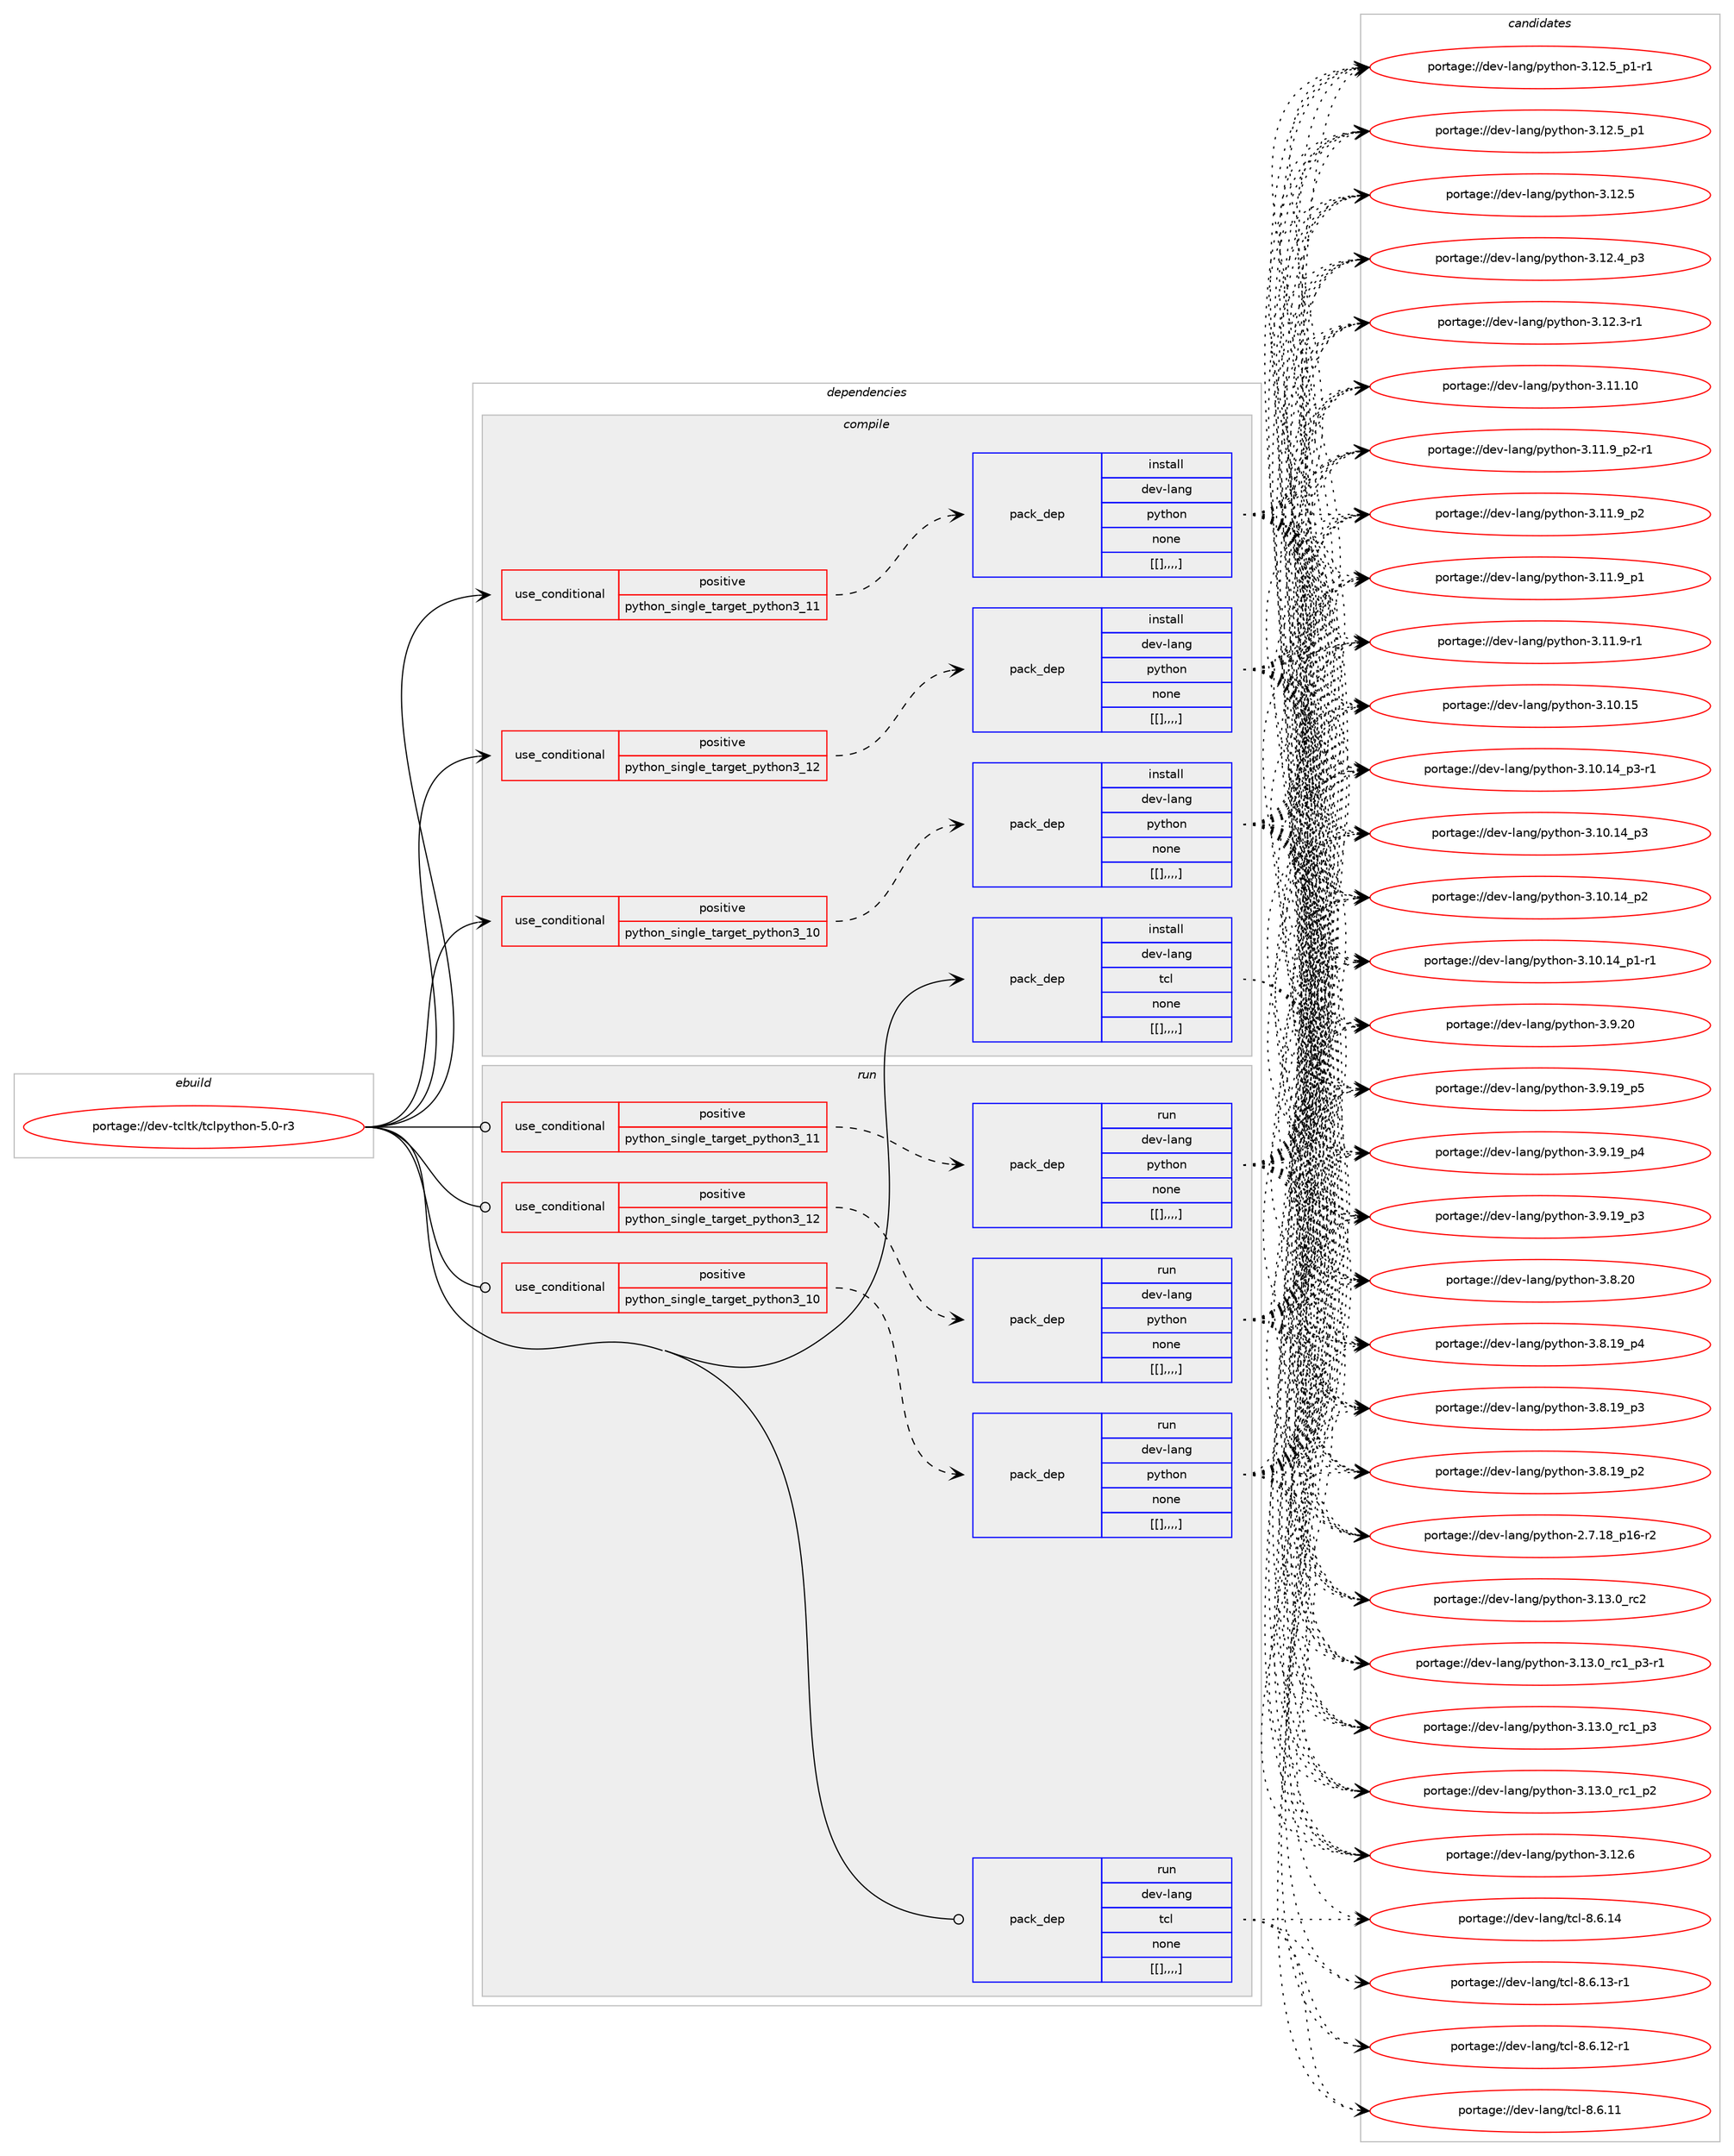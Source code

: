 digraph prolog {

# *************
# Graph options
# *************

newrank=true;
concentrate=true;
compound=true;
graph [rankdir=LR,fontname=Helvetica,fontsize=10,ranksep=1.5];#, ranksep=2.5, nodesep=0.2];
edge  [arrowhead=vee];
node  [fontname=Helvetica,fontsize=10];

# **********
# The ebuild
# **********

subgraph cluster_leftcol {
color=gray;
label=<<i>ebuild</i>>;
id [label="portage://dev-tcltk/tclpython-5.0-r3", color=red, width=4, href="../dev-tcltk/tclpython-5.0-r3.svg"];
}

# ****************
# The dependencies
# ****************

subgraph cluster_midcol {
color=gray;
label=<<i>dependencies</i>>;
subgraph cluster_compile {
fillcolor="#eeeeee";
style=filled;
label=<<i>compile</i>>;
subgraph cond60797 {
dependency212564 [label=<<TABLE BORDER="0" CELLBORDER="1" CELLSPACING="0" CELLPADDING="4"><TR><TD ROWSPAN="3" CELLPADDING="10">use_conditional</TD></TR><TR><TD>positive</TD></TR><TR><TD>python_single_target_python3_10</TD></TR></TABLE>>, shape=none, color=red];
subgraph pack150382 {
dependency212565 [label=<<TABLE BORDER="0" CELLBORDER="1" CELLSPACING="0" CELLPADDING="4" WIDTH="220"><TR><TD ROWSPAN="6" CELLPADDING="30">pack_dep</TD></TR><TR><TD WIDTH="110">install</TD></TR><TR><TD>dev-lang</TD></TR><TR><TD>python</TD></TR><TR><TD>none</TD></TR><TR><TD>[[],,,,]</TD></TR></TABLE>>, shape=none, color=blue];
}
dependency212564:e -> dependency212565:w [weight=20,style="dashed",arrowhead="vee"];
}
id:e -> dependency212564:w [weight=20,style="solid",arrowhead="vee"];
subgraph cond60798 {
dependency212566 [label=<<TABLE BORDER="0" CELLBORDER="1" CELLSPACING="0" CELLPADDING="4"><TR><TD ROWSPAN="3" CELLPADDING="10">use_conditional</TD></TR><TR><TD>positive</TD></TR><TR><TD>python_single_target_python3_11</TD></TR></TABLE>>, shape=none, color=red];
subgraph pack150383 {
dependency212567 [label=<<TABLE BORDER="0" CELLBORDER="1" CELLSPACING="0" CELLPADDING="4" WIDTH="220"><TR><TD ROWSPAN="6" CELLPADDING="30">pack_dep</TD></TR><TR><TD WIDTH="110">install</TD></TR><TR><TD>dev-lang</TD></TR><TR><TD>python</TD></TR><TR><TD>none</TD></TR><TR><TD>[[],,,,]</TD></TR></TABLE>>, shape=none, color=blue];
}
dependency212566:e -> dependency212567:w [weight=20,style="dashed",arrowhead="vee"];
}
id:e -> dependency212566:w [weight=20,style="solid",arrowhead="vee"];
subgraph cond60799 {
dependency212568 [label=<<TABLE BORDER="0" CELLBORDER="1" CELLSPACING="0" CELLPADDING="4"><TR><TD ROWSPAN="3" CELLPADDING="10">use_conditional</TD></TR><TR><TD>positive</TD></TR><TR><TD>python_single_target_python3_12</TD></TR></TABLE>>, shape=none, color=red];
subgraph pack150384 {
dependency212569 [label=<<TABLE BORDER="0" CELLBORDER="1" CELLSPACING="0" CELLPADDING="4" WIDTH="220"><TR><TD ROWSPAN="6" CELLPADDING="30">pack_dep</TD></TR><TR><TD WIDTH="110">install</TD></TR><TR><TD>dev-lang</TD></TR><TR><TD>python</TD></TR><TR><TD>none</TD></TR><TR><TD>[[],,,,]</TD></TR></TABLE>>, shape=none, color=blue];
}
dependency212568:e -> dependency212569:w [weight=20,style="dashed",arrowhead="vee"];
}
id:e -> dependency212568:w [weight=20,style="solid",arrowhead="vee"];
subgraph pack150385 {
dependency212570 [label=<<TABLE BORDER="0" CELLBORDER="1" CELLSPACING="0" CELLPADDING="4" WIDTH="220"><TR><TD ROWSPAN="6" CELLPADDING="30">pack_dep</TD></TR><TR><TD WIDTH="110">install</TD></TR><TR><TD>dev-lang</TD></TR><TR><TD>tcl</TD></TR><TR><TD>none</TD></TR><TR><TD>[[],,,,]</TD></TR></TABLE>>, shape=none, color=blue];
}
id:e -> dependency212570:w [weight=20,style="solid",arrowhead="vee"];
}
subgraph cluster_compileandrun {
fillcolor="#eeeeee";
style=filled;
label=<<i>compile and run</i>>;
}
subgraph cluster_run {
fillcolor="#eeeeee";
style=filled;
label=<<i>run</i>>;
subgraph cond60800 {
dependency212571 [label=<<TABLE BORDER="0" CELLBORDER="1" CELLSPACING="0" CELLPADDING="4"><TR><TD ROWSPAN="3" CELLPADDING="10">use_conditional</TD></TR><TR><TD>positive</TD></TR><TR><TD>python_single_target_python3_10</TD></TR></TABLE>>, shape=none, color=red];
subgraph pack150386 {
dependency212572 [label=<<TABLE BORDER="0" CELLBORDER="1" CELLSPACING="0" CELLPADDING="4" WIDTH="220"><TR><TD ROWSPAN="6" CELLPADDING="30">pack_dep</TD></TR><TR><TD WIDTH="110">run</TD></TR><TR><TD>dev-lang</TD></TR><TR><TD>python</TD></TR><TR><TD>none</TD></TR><TR><TD>[[],,,,]</TD></TR></TABLE>>, shape=none, color=blue];
}
dependency212571:e -> dependency212572:w [weight=20,style="dashed",arrowhead="vee"];
}
id:e -> dependency212571:w [weight=20,style="solid",arrowhead="odot"];
subgraph cond60801 {
dependency212573 [label=<<TABLE BORDER="0" CELLBORDER="1" CELLSPACING="0" CELLPADDING="4"><TR><TD ROWSPAN="3" CELLPADDING="10">use_conditional</TD></TR><TR><TD>positive</TD></TR><TR><TD>python_single_target_python3_11</TD></TR></TABLE>>, shape=none, color=red];
subgraph pack150387 {
dependency212574 [label=<<TABLE BORDER="0" CELLBORDER="1" CELLSPACING="0" CELLPADDING="4" WIDTH="220"><TR><TD ROWSPAN="6" CELLPADDING="30">pack_dep</TD></TR><TR><TD WIDTH="110">run</TD></TR><TR><TD>dev-lang</TD></TR><TR><TD>python</TD></TR><TR><TD>none</TD></TR><TR><TD>[[],,,,]</TD></TR></TABLE>>, shape=none, color=blue];
}
dependency212573:e -> dependency212574:w [weight=20,style="dashed",arrowhead="vee"];
}
id:e -> dependency212573:w [weight=20,style="solid",arrowhead="odot"];
subgraph cond60802 {
dependency212575 [label=<<TABLE BORDER="0" CELLBORDER="1" CELLSPACING="0" CELLPADDING="4"><TR><TD ROWSPAN="3" CELLPADDING="10">use_conditional</TD></TR><TR><TD>positive</TD></TR><TR><TD>python_single_target_python3_12</TD></TR></TABLE>>, shape=none, color=red];
subgraph pack150388 {
dependency212576 [label=<<TABLE BORDER="0" CELLBORDER="1" CELLSPACING="0" CELLPADDING="4" WIDTH="220"><TR><TD ROWSPAN="6" CELLPADDING="30">pack_dep</TD></TR><TR><TD WIDTH="110">run</TD></TR><TR><TD>dev-lang</TD></TR><TR><TD>python</TD></TR><TR><TD>none</TD></TR><TR><TD>[[],,,,]</TD></TR></TABLE>>, shape=none, color=blue];
}
dependency212575:e -> dependency212576:w [weight=20,style="dashed",arrowhead="vee"];
}
id:e -> dependency212575:w [weight=20,style="solid",arrowhead="odot"];
subgraph pack150389 {
dependency212577 [label=<<TABLE BORDER="0" CELLBORDER="1" CELLSPACING="0" CELLPADDING="4" WIDTH="220"><TR><TD ROWSPAN="6" CELLPADDING="30">pack_dep</TD></TR><TR><TD WIDTH="110">run</TD></TR><TR><TD>dev-lang</TD></TR><TR><TD>tcl</TD></TR><TR><TD>none</TD></TR><TR><TD>[[],,,,]</TD></TR></TABLE>>, shape=none, color=blue];
}
id:e -> dependency212577:w [weight=20,style="solid",arrowhead="odot"];
}
}

# **************
# The candidates
# **************

subgraph cluster_choices {
rank=same;
color=gray;
label=<<i>candidates</i>>;

subgraph choice150382 {
color=black;
nodesep=1;
choice10010111845108971101034711212111610411111045514649514648951149950 [label="portage://dev-lang/python-3.13.0_rc2", color=red, width=4,href="../dev-lang/python-3.13.0_rc2.svg"];
choice1001011184510897110103471121211161041111104551464951464895114994995112514511449 [label="portage://dev-lang/python-3.13.0_rc1_p3-r1", color=red, width=4,href="../dev-lang/python-3.13.0_rc1_p3-r1.svg"];
choice100101118451089711010347112121116104111110455146495146489511499499511251 [label="portage://dev-lang/python-3.13.0_rc1_p3", color=red, width=4,href="../dev-lang/python-3.13.0_rc1_p3.svg"];
choice100101118451089711010347112121116104111110455146495146489511499499511250 [label="portage://dev-lang/python-3.13.0_rc1_p2", color=red, width=4,href="../dev-lang/python-3.13.0_rc1_p2.svg"];
choice10010111845108971101034711212111610411111045514649504654 [label="portage://dev-lang/python-3.12.6", color=red, width=4,href="../dev-lang/python-3.12.6.svg"];
choice1001011184510897110103471121211161041111104551464950465395112494511449 [label="portage://dev-lang/python-3.12.5_p1-r1", color=red, width=4,href="../dev-lang/python-3.12.5_p1-r1.svg"];
choice100101118451089711010347112121116104111110455146495046539511249 [label="portage://dev-lang/python-3.12.5_p1", color=red, width=4,href="../dev-lang/python-3.12.5_p1.svg"];
choice10010111845108971101034711212111610411111045514649504653 [label="portage://dev-lang/python-3.12.5", color=red, width=4,href="../dev-lang/python-3.12.5.svg"];
choice100101118451089711010347112121116104111110455146495046529511251 [label="portage://dev-lang/python-3.12.4_p3", color=red, width=4,href="../dev-lang/python-3.12.4_p3.svg"];
choice100101118451089711010347112121116104111110455146495046514511449 [label="portage://dev-lang/python-3.12.3-r1", color=red, width=4,href="../dev-lang/python-3.12.3-r1.svg"];
choice1001011184510897110103471121211161041111104551464949464948 [label="portage://dev-lang/python-3.11.10", color=red, width=4,href="../dev-lang/python-3.11.10.svg"];
choice1001011184510897110103471121211161041111104551464949465795112504511449 [label="portage://dev-lang/python-3.11.9_p2-r1", color=red, width=4,href="../dev-lang/python-3.11.9_p2-r1.svg"];
choice100101118451089711010347112121116104111110455146494946579511250 [label="portage://dev-lang/python-3.11.9_p2", color=red, width=4,href="../dev-lang/python-3.11.9_p2.svg"];
choice100101118451089711010347112121116104111110455146494946579511249 [label="portage://dev-lang/python-3.11.9_p1", color=red, width=4,href="../dev-lang/python-3.11.9_p1.svg"];
choice100101118451089711010347112121116104111110455146494946574511449 [label="portage://dev-lang/python-3.11.9-r1", color=red, width=4,href="../dev-lang/python-3.11.9-r1.svg"];
choice1001011184510897110103471121211161041111104551464948464953 [label="portage://dev-lang/python-3.10.15", color=red, width=4,href="../dev-lang/python-3.10.15.svg"];
choice100101118451089711010347112121116104111110455146494846495295112514511449 [label="portage://dev-lang/python-3.10.14_p3-r1", color=red, width=4,href="../dev-lang/python-3.10.14_p3-r1.svg"];
choice10010111845108971101034711212111610411111045514649484649529511251 [label="portage://dev-lang/python-3.10.14_p3", color=red, width=4,href="../dev-lang/python-3.10.14_p3.svg"];
choice10010111845108971101034711212111610411111045514649484649529511250 [label="portage://dev-lang/python-3.10.14_p2", color=red, width=4,href="../dev-lang/python-3.10.14_p2.svg"];
choice100101118451089711010347112121116104111110455146494846495295112494511449 [label="portage://dev-lang/python-3.10.14_p1-r1", color=red, width=4,href="../dev-lang/python-3.10.14_p1-r1.svg"];
choice10010111845108971101034711212111610411111045514657465048 [label="portage://dev-lang/python-3.9.20", color=red, width=4,href="../dev-lang/python-3.9.20.svg"];
choice100101118451089711010347112121116104111110455146574649579511253 [label="portage://dev-lang/python-3.9.19_p5", color=red, width=4,href="../dev-lang/python-3.9.19_p5.svg"];
choice100101118451089711010347112121116104111110455146574649579511252 [label="portage://dev-lang/python-3.9.19_p4", color=red, width=4,href="../dev-lang/python-3.9.19_p4.svg"];
choice100101118451089711010347112121116104111110455146574649579511251 [label="portage://dev-lang/python-3.9.19_p3", color=red, width=4,href="../dev-lang/python-3.9.19_p3.svg"];
choice10010111845108971101034711212111610411111045514656465048 [label="portage://dev-lang/python-3.8.20", color=red, width=4,href="../dev-lang/python-3.8.20.svg"];
choice100101118451089711010347112121116104111110455146564649579511252 [label="portage://dev-lang/python-3.8.19_p4", color=red, width=4,href="../dev-lang/python-3.8.19_p4.svg"];
choice100101118451089711010347112121116104111110455146564649579511251 [label="portage://dev-lang/python-3.8.19_p3", color=red, width=4,href="../dev-lang/python-3.8.19_p3.svg"];
choice100101118451089711010347112121116104111110455146564649579511250 [label="portage://dev-lang/python-3.8.19_p2", color=red, width=4,href="../dev-lang/python-3.8.19_p2.svg"];
choice100101118451089711010347112121116104111110455046554649569511249544511450 [label="portage://dev-lang/python-2.7.18_p16-r2", color=red, width=4,href="../dev-lang/python-2.7.18_p16-r2.svg"];
dependency212565:e -> choice10010111845108971101034711212111610411111045514649514648951149950:w [style=dotted,weight="100"];
dependency212565:e -> choice1001011184510897110103471121211161041111104551464951464895114994995112514511449:w [style=dotted,weight="100"];
dependency212565:e -> choice100101118451089711010347112121116104111110455146495146489511499499511251:w [style=dotted,weight="100"];
dependency212565:e -> choice100101118451089711010347112121116104111110455146495146489511499499511250:w [style=dotted,weight="100"];
dependency212565:e -> choice10010111845108971101034711212111610411111045514649504654:w [style=dotted,weight="100"];
dependency212565:e -> choice1001011184510897110103471121211161041111104551464950465395112494511449:w [style=dotted,weight="100"];
dependency212565:e -> choice100101118451089711010347112121116104111110455146495046539511249:w [style=dotted,weight="100"];
dependency212565:e -> choice10010111845108971101034711212111610411111045514649504653:w [style=dotted,weight="100"];
dependency212565:e -> choice100101118451089711010347112121116104111110455146495046529511251:w [style=dotted,weight="100"];
dependency212565:e -> choice100101118451089711010347112121116104111110455146495046514511449:w [style=dotted,weight="100"];
dependency212565:e -> choice1001011184510897110103471121211161041111104551464949464948:w [style=dotted,weight="100"];
dependency212565:e -> choice1001011184510897110103471121211161041111104551464949465795112504511449:w [style=dotted,weight="100"];
dependency212565:e -> choice100101118451089711010347112121116104111110455146494946579511250:w [style=dotted,weight="100"];
dependency212565:e -> choice100101118451089711010347112121116104111110455146494946579511249:w [style=dotted,weight="100"];
dependency212565:e -> choice100101118451089711010347112121116104111110455146494946574511449:w [style=dotted,weight="100"];
dependency212565:e -> choice1001011184510897110103471121211161041111104551464948464953:w [style=dotted,weight="100"];
dependency212565:e -> choice100101118451089711010347112121116104111110455146494846495295112514511449:w [style=dotted,weight="100"];
dependency212565:e -> choice10010111845108971101034711212111610411111045514649484649529511251:w [style=dotted,weight="100"];
dependency212565:e -> choice10010111845108971101034711212111610411111045514649484649529511250:w [style=dotted,weight="100"];
dependency212565:e -> choice100101118451089711010347112121116104111110455146494846495295112494511449:w [style=dotted,weight="100"];
dependency212565:e -> choice10010111845108971101034711212111610411111045514657465048:w [style=dotted,weight="100"];
dependency212565:e -> choice100101118451089711010347112121116104111110455146574649579511253:w [style=dotted,weight="100"];
dependency212565:e -> choice100101118451089711010347112121116104111110455146574649579511252:w [style=dotted,weight="100"];
dependency212565:e -> choice100101118451089711010347112121116104111110455146574649579511251:w [style=dotted,weight="100"];
dependency212565:e -> choice10010111845108971101034711212111610411111045514656465048:w [style=dotted,weight="100"];
dependency212565:e -> choice100101118451089711010347112121116104111110455146564649579511252:w [style=dotted,weight="100"];
dependency212565:e -> choice100101118451089711010347112121116104111110455146564649579511251:w [style=dotted,weight="100"];
dependency212565:e -> choice100101118451089711010347112121116104111110455146564649579511250:w [style=dotted,weight="100"];
dependency212565:e -> choice100101118451089711010347112121116104111110455046554649569511249544511450:w [style=dotted,weight="100"];
}
subgraph choice150383 {
color=black;
nodesep=1;
choice10010111845108971101034711212111610411111045514649514648951149950 [label="portage://dev-lang/python-3.13.0_rc2", color=red, width=4,href="../dev-lang/python-3.13.0_rc2.svg"];
choice1001011184510897110103471121211161041111104551464951464895114994995112514511449 [label="portage://dev-lang/python-3.13.0_rc1_p3-r1", color=red, width=4,href="../dev-lang/python-3.13.0_rc1_p3-r1.svg"];
choice100101118451089711010347112121116104111110455146495146489511499499511251 [label="portage://dev-lang/python-3.13.0_rc1_p3", color=red, width=4,href="../dev-lang/python-3.13.0_rc1_p3.svg"];
choice100101118451089711010347112121116104111110455146495146489511499499511250 [label="portage://dev-lang/python-3.13.0_rc1_p2", color=red, width=4,href="../dev-lang/python-3.13.0_rc1_p2.svg"];
choice10010111845108971101034711212111610411111045514649504654 [label="portage://dev-lang/python-3.12.6", color=red, width=4,href="../dev-lang/python-3.12.6.svg"];
choice1001011184510897110103471121211161041111104551464950465395112494511449 [label="portage://dev-lang/python-3.12.5_p1-r1", color=red, width=4,href="../dev-lang/python-3.12.5_p1-r1.svg"];
choice100101118451089711010347112121116104111110455146495046539511249 [label="portage://dev-lang/python-3.12.5_p1", color=red, width=4,href="../dev-lang/python-3.12.5_p1.svg"];
choice10010111845108971101034711212111610411111045514649504653 [label="portage://dev-lang/python-3.12.5", color=red, width=4,href="../dev-lang/python-3.12.5.svg"];
choice100101118451089711010347112121116104111110455146495046529511251 [label="portage://dev-lang/python-3.12.4_p3", color=red, width=4,href="../dev-lang/python-3.12.4_p3.svg"];
choice100101118451089711010347112121116104111110455146495046514511449 [label="portage://dev-lang/python-3.12.3-r1", color=red, width=4,href="../dev-lang/python-3.12.3-r1.svg"];
choice1001011184510897110103471121211161041111104551464949464948 [label="portage://dev-lang/python-3.11.10", color=red, width=4,href="../dev-lang/python-3.11.10.svg"];
choice1001011184510897110103471121211161041111104551464949465795112504511449 [label="portage://dev-lang/python-3.11.9_p2-r1", color=red, width=4,href="../dev-lang/python-3.11.9_p2-r1.svg"];
choice100101118451089711010347112121116104111110455146494946579511250 [label="portage://dev-lang/python-3.11.9_p2", color=red, width=4,href="../dev-lang/python-3.11.9_p2.svg"];
choice100101118451089711010347112121116104111110455146494946579511249 [label="portage://dev-lang/python-3.11.9_p1", color=red, width=4,href="../dev-lang/python-3.11.9_p1.svg"];
choice100101118451089711010347112121116104111110455146494946574511449 [label="portage://dev-lang/python-3.11.9-r1", color=red, width=4,href="../dev-lang/python-3.11.9-r1.svg"];
choice1001011184510897110103471121211161041111104551464948464953 [label="portage://dev-lang/python-3.10.15", color=red, width=4,href="../dev-lang/python-3.10.15.svg"];
choice100101118451089711010347112121116104111110455146494846495295112514511449 [label="portage://dev-lang/python-3.10.14_p3-r1", color=red, width=4,href="../dev-lang/python-3.10.14_p3-r1.svg"];
choice10010111845108971101034711212111610411111045514649484649529511251 [label="portage://dev-lang/python-3.10.14_p3", color=red, width=4,href="../dev-lang/python-3.10.14_p3.svg"];
choice10010111845108971101034711212111610411111045514649484649529511250 [label="portage://dev-lang/python-3.10.14_p2", color=red, width=4,href="../dev-lang/python-3.10.14_p2.svg"];
choice100101118451089711010347112121116104111110455146494846495295112494511449 [label="portage://dev-lang/python-3.10.14_p1-r1", color=red, width=4,href="../dev-lang/python-3.10.14_p1-r1.svg"];
choice10010111845108971101034711212111610411111045514657465048 [label="portage://dev-lang/python-3.9.20", color=red, width=4,href="../dev-lang/python-3.9.20.svg"];
choice100101118451089711010347112121116104111110455146574649579511253 [label="portage://dev-lang/python-3.9.19_p5", color=red, width=4,href="../dev-lang/python-3.9.19_p5.svg"];
choice100101118451089711010347112121116104111110455146574649579511252 [label="portage://dev-lang/python-3.9.19_p4", color=red, width=4,href="../dev-lang/python-3.9.19_p4.svg"];
choice100101118451089711010347112121116104111110455146574649579511251 [label="portage://dev-lang/python-3.9.19_p3", color=red, width=4,href="../dev-lang/python-3.9.19_p3.svg"];
choice10010111845108971101034711212111610411111045514656465048 [label="portage://dev-lang/python-3.8.20", color=red, width=4,href="../dev-lang/python-3.8.20.svg"];
choice100101118451089711010347112121116104111110455146564649579511252 [label="portage://dev-lang/python-3.8.19_p4", color=red, width=4,href="../dev-lang/python-3.8.19_p4.svg"];
choice100101118451089711010347112121116104111110455146564649579511251 [label="portage://dev-lang/python-3.8.19_p3", color=red, width=4,href="../dev-lang/python-3.8.19_p3.svg"];
choice100101118451089711010347112121116104111110455146564649579511250 [label="portage://dev-lang/python-3.8.19_p2", color=red, width=4,href="../dev-lang/python-3.8.19_p2.svg"];
choice100101118451089711010347112121116104111110455046554649569511249544511450 [label="portage://dev-lang/python-2.7.18_p16-r2", color=red, width=4,href="../dev-lang/python-2.7.18_p16-r2.svg"];
dependency212567:e -> choice10010111845108971101034711212111610411111045514649514648951149950:w [style=dotted,weight="100"];
dependency212567:e -> choice1001011184510897110103471121211161041111104551464951464895114994995112514511449:w [style=dotted,weight="100"];
dependency212567:e -> choice100101118451089711010347112121116104111110455146495146489511499499511251:w [style=dotted,weight="100"];
dependency212567:e -> choice100101118451089711010347112121116104111110455146495146489511499499511250:w [style=dotted,weight="100"];
dependency212567:e -> choice10010111845108971101034711212111610411111045514649504654:w [style=dotted,weight="100"];
dependency212567:e -> choice1001011184510897110103471121211161041111104551464950465395112494511449:w [style=dotted,weight="100"];
dependency212567:e -> choice100101118451089711010347112121116104111110455146495046539511249:w [style=dotted,weight="100"];
dependency212567:e -> choice10010111845108971101034711212111610411111045514649504653:w [style=dotted,weight="100"];
dependency212567:e -> choice100101118451089711010347112121116104111110455146495046529511251:w [style=dotted,weight="100"];
dependency212567:e -> choice100101118451089711010347112121116104111110455146495046514511449:w [style=dotted,weight="100"];
dependency212567:e -> choice1001011184510897110103471121211161041111104551464949464948:w [style=dotted,weight="100"];
dependency212567:e -> choice1001011184510897110103471121211161041111104551464949465795112504511449:w [style=dotted,weight="100"];
dependency212567:e -> choice100101118451089711010347112121116104111110455146494946579511250:w [style=dotted,weight="100"];
dependency212567:e -> choice100101118451089711010347112121116104111110455146494946579511249:w [style=dotted,weight="100"];
dependency212567:e -> choice100101118451089711010347112121116104111110455146494946574511449:w [style=dotted,weight="100"];
dependency212567:e -> choice1001011184510897110103471121211161041111104551464948464953:w [style=dotted,weight="100"];
dependency212567:e -> choice100101118451089711010347112121116104111110455146494846495295112514511449:w [style=dotted,weight="100"];
dependency212567:e -> choice10010111845108971101034711212111610411111045514649484649529511251:w [style=dotted,weight="100"];
dependency212567:e -> choice10010111845108971101034711212111610411111045514649484649529511250:w [style=dotted,weight="100"];
dependency212567:e -> choice100101118451089711010347112121116104111110455146494846495295112494511449:w [style=dotted,weight="100"];
dependency212567:e -> choice10010111845108971101034711212111610411111045514657465048:w [style=dotted,weight="100"];
dependency212567:e -> choice100101118451089711010347112121116104111110455146574649579511253:w [style=dotted,weight="100"];
dependency212567:e -> choice100101118451089711010347112121116104111110455146574649579511252:w [style=dotted,weight="100"];
dependency212567:e -> choice100101118451089711010347112121116104111110455146574649579511251:w [style=dotted,weight="100"];
dependency212567:e -> choice10010111845108971101034711212111610411111045514656465048:w [style=dotted,weight="100"];
dependency212567:e -> choice100101118451089711010347112121116104111110455146564649579511252:w [style=dotted,weight="100"];
dependency212567:e -> choice100101118451089711010347112121116104111110455146564649579511251:w [style=dotted,weight="100"];
dependency212567:e -> choice100101118451089711010347112121116104111110455146564649579511250:w [style=dotted,weight="100"];
dependency212567:e -> choice100101118451089711010347112121116104111110455046554649569511249544511450:w [style=dotted,weight="100"];
}
subgraph choice150384 {
color=black;
nodesep=1;
choice10010111845108971101034711212111610411111045514649514648951149950 [label="portage://dev-lang/python-3.13.0_rc2", color=red, width=4,href="../dev-lang/python-3.13.0_rc2.svg"];
choice1001011184510897110103471121211161041111104551464951464895114994995112514511449 [label="portage://dev-lang/python-3.13.0_rc1_p3-r1", color=red, width=4,href="../dev-lang/python-3.13.0_rc1_p3-r1.svg"];
choice100101118451089711010347112121116104111110455146495146489511499499511251 [label="portage://dev-lang/python-3.13.0_rc1_p3", color=red, width=4,href="../dev-lang/python-3.13.0_rc1_p3.svg"];
choice100101118451089711010347112121116104111110455146495146489511499499511250 [label="portage://dev-lang/python-3.13.0_rc1_p2", color=red, width=4,href="../dev-lang/python-3.13.0_rc1_p2.svg"];
choice10010111845108971101034711212111610411111045514649504654 [label="portage://dev-lang/python-3.12.6", color=red, width=4,href="../dev-lang/python-3.12.6.svg"];
choice1001011184510897110103471121211161041111104551464950465395112494511449 [label="portage://dev-lang/python-3.12.5_p1-r1", color=red, width=4,href="../dev-lang/python-3.12.5_p1-r1.svg"];
choice100101118451089711010347112121116104111110455146495046539511249 [label="portage://dev-lang/python-3.12.5_p1", color=red, width=4,href="../dev-lang/python-3.12.5_p1.svg"];
choice10010111845108971101034711212111610411111045514649504653 [label="portage://dev-lang/python-3.12.5", color=red, width=4,href="../dev-lang/python-3.12.5.svg"];
choice100101118451089711010347112121116104111110455146495046529511251 [label="portage://dev-lang/python-3.12.4_p3", color=red, width=4,href="../dev-lang/python-3.12.4_p3.svg"];
choice100101118451089711010347112121116104111110455146495046514511449 [label="portage://dev-lang/python-3.12.3-r1", color=red, width=4,href="../dev-lang/python-3.12.3-r1.svg"];
choice1001011184510897110103471121211161041111104551464949464948 [label="portage://dev-lang/python-3.11.10", color=red, width=4,href="../dev-lang/python-3.11.10.svg"];
choice1001011184510897110103471121211161041111104551464949465795112504511449 [label="portage://dev-lang/python-3.11.9_p2-r1", color=red, width=4,href="../dev-lang/python-3.11.9_p2-r1.svg"];
choice100101118451089711010347112121116104111110455146494946579511250 [label="portage://dev-lang/python-3.11.9_p2", color=red, width=4,href="../dev-lang/python-3.11.9_p2.svg"];
choice100101118451089711010347112121116104111110455146494946579511249 [label="portage://dev-lang/python-3.11.9_p1", color=red, width=4,href="../dev-lang/python-3.11.9_p1.svg"];
choice100101118451089711010347112121116104111110455146494946574511449 [label="portage://dev-lang/python-3.11.9-r1", color=red, width=4,href="../dev-lang/python-3.11.9-r1.svg"];
choice1001011184510897110103471121211161041111104551464948464953 [label="portage://dev-lang/python-3.10.15", color=red, width=4,href="../dev-lang/python-3.10.15.svg"];
choice100101118451089711010347112121116104111110455146494846495295112514511449 [label="portage://dev-lang/python-3.10.14_p3-r1", color=red, width=4,href="../dev-lang/python-3.10.14_p3-r1.svg"];
choice10010111845108971101034711212111610411111045514649484649529511251 [label="portage://dev-lang/python-3.10.14_p3", color=red, width=4,href="../dev-lang/python-3.10.14_p3.svg"];
choice10010111845108971101034711212111610411111045514649484649529511250 [label="portage://dev-lang/python-3.10.14_p2", color=red, width=4,href="../dev-lang/python-3.10.14_p2.svg"];
choice100101118451089711010347112121116104111110455146494846495295112494511449 [label="portage://dev-lang/python-3.10.14_p1-r1", color=red, width=4,href="../dev-lang/python-3.10.14_p1-r1.svg"];
choice10010111845108971101034711212111610411111045514657465048 [label="portage://dev-lang/python-3.9.20", color=red, width=4,href="../dev-lang/python-3.9.20.svg"];
choice100101118451089711010347112121116104111110455146574649579511253 [label="portage://dev-lang/python-3.9.19_p5", color=red, width=4,href="../dev-lang/python-3.9.19_p5.svg"];
choice100101118451089711010347112121116104111110455146574649579511252 [label="portage://dev-lang/python-3.9.19_p4", color=red, width=4,href="../dev-lang/python-3.9.19_p4.svg"];
choice100101118451089711010347112121116104111110455146574649579511251 [label="portage://dev-lang/python-3.9.19_p3", color=red, width=4,href="../dev-lang/python-3.9.19_p3.svg"];
choice10010111845108971101034711212111610411111045514656465048 [label="portage://dev-lang/python-3.8.20", color=red, width=4,href="../dev-lang/python-3.8.20.svg"];
choice100101118451089711010347112121116104111110455146564649579511252 [label="portage://dev-lang/python-3.8.19_p4", color=red, width=4,href="../dev-lang/python-3.8.19_p4.svg"];
choice100101118451089711010347112121116104111110455146564649579511251 [label="portage://dev-lang/python-3.8.19_p3", color=red, width=4,href="../dev-lang/python-3.8.19_p3.svg"];
choice100101118451089711010347112121116104111110455146564649579511250 [label="portage://dev-lang/python-3.8.19_p2", color=red, width=4,href="../dev-lang/python-3.8.19_p2.svg"];
choice100101118451089711010347112121116104111110455046554649569511249544511450 [label="portage://dev-lang/python-2.7.18_p16-r2", color=red, width=4,href="../dev-lang/python-2.7.18_p16-r2.svg"];
dependency212569:e -> choice10010111845108971101034711212111610411111045514649514648951149950:w [style=dotted,weight="100"];
dependency212569:e -> choice1001011184510897110103471121211161041111104551464951464895114994995112514511449:w [style=dotted,weight="100"];
dependency212569:e -> choice100101118451089711010347112121116104111110455146495146489511499499511251:w [style=dotted,weight="100"];
dependency212569:e -> choice100101118451089711010347112121116104111110455146495146489511499499511250:w [style=dotted,weight="100"];
dependency212569:e -> choice10010111845108971101034711212111610411111045514649504654:w [style=dotted,weight="100"];
dependency212569:e -> choice1001011184510897110103471121211161041111104551464950465395112494511449:w [style=dotted,weight="100"];
dependency212569:e -> choice100101118451089711010347112121116104111110455146495046539511249:w [style=dotted,weight="100"];
dependency212569:e -> choice10010111845108971101034711212111610411111045514649504653:w [style=dotted,weight="100"];
dependency212569:e -> choice100101118451089711010347112121116104111110455146495046529511251:w [style=dotted,weight="100"];
dependency212569:e -> choice100101118451089711010347112121116104111110455146495046514511449:w [style=dotted,weight="100"];
dependency212569:e -> choice1001011184510897110103471121211161041111104551464949464948:w [style=dotted,weight="100"];
dependency212569:e -> choice1001011184510897110103471121211161041111104551464949465795112504511449:w [style=dotted,weight="100"];
dependency212569:e -> choice100101118451089711010347112121116104111110455146494946579511250:w [style=dotted,weight="100"];
dependency212569:e -> choice100101118451089711010347112121116104111110455146494946579511249:w [style=dotted,weight="100"];
dependency212569:e -> choice100101118451089711010347112121116104111110455146494946574511449:w [style=dotted,weight="100"];
dependency212569:e -> choice1001011184510897110103471121211161041111104551464948464953:w [style=dotted,weight="100"];
dependency212569:e -> choice100101118451089711010347112121116104111110455146494846495295112514511449:w [style=dotted,weight="100"];
dependency212569:e -> choice10010111845108971101034711212111610411111045514649484649529511251:w [style=dotted,weight="100"];
dependency212569:e -> choice10010111845108971101034711212111610411111045514649484649529511250:w [style=dotted,weight="100"];
dependency212569:e -> choice100101118451089711010347112121116104111110455146494846495295112494511449:w [style=dotted,weight="100"];
dependency212569:e -> choice10010111845108971101034711212111610411111045514657465048:w [style=dotted,weight="100"];
dependency212569:e -> choice100101118451089711010347112121116104111110455146574649579511253:w [style=dotted,weight="100"];
dependency212569:e -> choice100101118451089711010347112121116104111110455146574649579511252:w [style=dotted,weight="100"];
dependency212569:e -> choice100101118451089711010347112121116104111110455146574649579511251:w [style=dotted,weight="100"];
dependency212569:e -> choice10010111845108971101034711212111610411111045514656465048:w [style=dotted,weight="100"];
dependency212569:e -> choice100101118451089711010347112121116104111110455146564649579511252:w [style=dotted,weight="100"];
dependency212569:e -> choice100101118451089711010347112121116104111110455146564649579511251:w [style=dotted,weight="100"];
dependency212569:e -> choice100101118451089711010347112121116104111110455146564649579511250:w [style=dotted,weight="100"];
dependency212569:e -> choice100101118451089711010347112121116104111110455046554649569511249544511450:w [style=dotted,weight="100"];
}
subgraph choice150385 {
color=black;
nodesep=1;
choice1001011184510897110103471169910845564654464952 [label="portage://dev-lang/tcl-8.6.14", color=red, width=4,href="../dev-lang/tcl-8.6.14.svg"];
choice10010111845108971101034711699108455646544649514511449 [label="portage://dev-lang/tcl-8.6.13-r1", color=red, width=4,href="../dev-lang/tcl-8.6.13-r1.svg"];
choice10010111845108971101034711699108455646544649504511449 [label="portage://dev-lang/tcl-8.6.12-r1", color=red, width=4,href="../dev-lang/tcl-8.6.12-r1.svg"];
choice1001011184510897110103471169910845564654464949 [label="portage://dev-lang/tcl-8.6.11", color=red, width=4,href="../dev-lang/tcl-8.6.11.svg"];
dependency212570:e -> choice1001011184510897110103471169910845564654464952:w [style=dotted,weight="100"];
dependency212570:e -> choice10010111845108971101034711699108455646544649514511449:w [style=dotted,weight="100"];
dependency212570:e -> choice10010111845108971101034711699108455646544649504511449:w [style=dotted,weight="100"];
dependency212570:e -> choice1001011184510897110103471169910845564654464949:w [style=dotted,weight="100"];
}
subgraph choice150386 {
color=black;
nodesep=1;
choice10010111845108971101034711212111610411111045514649514648951149950 [label="portage://dev-lang/python-3.13.0_rc2", color=red, width=4,href="../dev-lang/python-3.13.0_rc2.svg"];
choice1001011184510897110103471121211161041111104551464951464895114994995112514511449 [label="portage://dev-lang/python-3.13.0_rc1_p3-r1", color=red, width=4,href="../dev-lang/python-3.13.0_rc1_p3-r1.svg"];
choice100101118451089711010347112121116104111110455146495146489511499499511251 [label="portage://dev-lang/python-3.13.0_rc1_p3", color=red, width=4,href="../dev-lang/python-3.13.0_rc1_p3.svg"];
choice100101118451089711010347112121116104111110455146495146489511499499511250 [label="portage://dev-lang/python-3.13.0_rc1_p2", color=red, width=4,href="../dev-lang/python-3.13.0_rc1_p2.svg"];
choice10010111845108971101034711212111610411111045514649504654 [label="portage://dev-lang/python-3.12.6", color=red, width=4,href="../dev-lang/python-3.12.6.svg"];
choice1001011184510897110103471121211161041111104551464950465395112494511449 [label="portage://dev-lang/python-3.12.5_p1-r1", color=red, width=4,href="../dev-lang/python-3.12.5_p1-r1.svg"];
choice100101118451089711010347112121116104111110455146495046539511249 [label="portage://dev-lang/python-3.12.5_p1", color=red, width=4,href="../dev-lang/python-3.12.5_p1.svg"];
choice10010111845108971101034711212111610411111045514649504653 [label="portage://dev-lang/python-3.12.5", color=red, width=4,href="../dev-lang/python-3.12.5.svg"];
choice100101118451089711010347112121116104111110455146495046529511251 [label="portage://dev-lang/python-3.12.4_p3", color=red, width=4,href="../dev-lang/python-3.12.4_p3.svg"];
choice100101118451089711010347112121116104111110455146495046514511449 [label="portage://dev-lang/python-3.12.3-r1", color=red, width=4,href="../dev-lang/python-3.12.3-r1.svg"];
choice1001011184510897110103471121211161041111104551464949464948 [label="portage://dev-lang/python-3.11.10", color=red, width=4,href="../dev-lang/python-3.11.10.svg"];
choice1001011184510897110103471121211161041111104551464949465795112504511449 [label="portage://dev-lang/python-3.11.9_p2-r1", color=red, width=4,href="../dev-lang/python-3.11.9_p2-r1.svg"];
choice100101118451089711010347112121116104111110455146494946579511250 [label="portage://dev-lang/python-3.11.9_p2", color=red, width=4,href="../dev-lang/python-3.11.9_p2.svg"];
choice100101118451089711010347112121116104111110455146494946579511249 [label="portage://dev-lang/python-3.11.9_p1", color=red, width=4,href="../dev-lang/python-3.11.9_p1.svg"];
choice100101118451089711010347112121116104111110455146494946574511449 [label="portage://dev-lang/python-3.11.9-r1", color=red, width=4,href="../dev-lang/python-3.11.9-r1.svg"];
choice1001011184510897110103471121211161041111104551464948464953 [label="portage://dev-lang/python-3.10.15", color=red, width=4,href="../dev-lang/python-3.10.15.svg"];
choice100101118451089711010347112121116104111110455146494846495295112514511449 [label="portage://dev-lang/python-3.10.14_p3-r1", color=red, width=4,href="../dev-lang/python-3.10.14_p3-r1.svg"];
choice10010111845108971101034711212111610411111045514649484649529511251 [label="portage://dev-lang/python-3.10.14_p3", color=red, width=4,href="../dev-lang/python-3.10.14_p3.svg"];
choice10010111845108971101034711212111610411111045514649484649529511250 [label="portage://dev-lang/python-3.10.14_p2", color=red, width=4,href="../dev-lang/python-3.10.14_p2.svg"];
choice100101118451089711010347112121116104111110455146494846495295112494511449 [label="portage://dev-lang/python-3.10.14_p1-r1", color=red, width=4,href="../dev-lang/python-3.10.14_p1-r1.svg"];
choice10010111845108971101034711212111610411111045514657465048 [label="portage://dev-lang/python-3.9.20", color=red, width=4,href="../dev-lang/python-3.9.20.svg"];
choice100101118451089711010347112121116104111110455146574649579511253 [label="portage://dev-lang/python-3.9.19_p5", color=red, width=4,href="../dev-lang/python-3.9.19_p5.svg"];
choice100101118451089711010347112121116104111110455146574649579511252 [label="portage://dev-lang/python-3.9.19_p4", color=red, width=4,href="../dev-lang/python-3.9.19_p4.svg"];
choice100101118451089711010347112121116104111110455146574649579511251 [label="portage://dev-lang/python-3.9.19_p3", color=red, width=4,href="../dev-lang/python-3.9.19_p3.svg"];
choice10010111845108971101034711212111610411111045514656465048 [label="portage://dev-lang/python-3.8.20", color=red, width=4,href="../dev-lang/python-3.8.20.svg"];
choice100101118451089711010347112121116104111110455146564649579511252 [label="portage://dev-lang/python-3.8.19_p4", color=red, width=4,href="../dev-lang/python-3.8.19_p4.svg"];
choice100101118451089711010347112121116104111110455146564649579511251 [label="portage://dev-lang/python-3.8.19_p3", color=red, width=4,href="../dev-lang/python-3.8.19_p3.svg"];
choice100101118451089711010347112121116104111110455146564649579511250 [label="portage://dev-lang/python-3.8.19_p2", color=red, width=4,href="../dev-lang/python-3.8.19_p2.svg"];
choice100101118451089711010347112121116104111110455046554649569511249544511450 [label="portage://dev-lang/python-2.7.18_p16-r2", color=red, width=4,href="../dev-lang/python-2.7.18_p16-r2.svg"];
dependency212572:e -> choice10010111845108971101034711212111610411111045514649514648951149950:w [style=dotted,weight="100"];
dependency212572:e -> choice1001011184510897110103471121211161041111104551464951464895114994995112514511449:w [style=dotted,weight="100"];
dependency212572:e -> choice100101118451089711010347112121116104111110455146495146489511499499511251:w [style=dotted,weight="100"];
dependency212572:e -> choice100101118451089711010347112121116104111110455146495146489511499499511250:w [style=dotted,weight="100"];
dependency212572:e -> choice10010111845108971101034711212111610411111045514649504654:w [style=dotted,weight="100"];
dependency212572:e -> choice1001011184510897110103471121211161041111104551464950465395112494511449:w [style=dotted,weight="100"];
dependency212572:e -> choice100101118451089711010347112121116104111110455146495046539511249:w [style=dotted,weight="100"];
dependency212572:e -> choice10010111845108971101034711212111610411111045514649504653:w [style=dotted,weight="100"];
dependency212572:e -> choice100101118451089711010347112121116104111110455146495046529511251:w [style=dotted,weight="100"];
dependency212572:e -> choice100101118451089711010347112121116104111110455146495046514511449:w [style=dotted,weight="100"];
dependency212572:e -> choice1001011184510897110103471121211161041111104551464949464948:w [style=dotted,weight="100"];
dependency212572:e -> choice1001011184510897110103471121211161041111104551464949465795112504511449:w [style=dotted,weight="100"];
dependency212572:e -> choice100101118451089711010347112121116104111110455146494946579511250:w [style=dotted,weight="100"];
dependency212572:e -> choice100101118451089711010347112121116104111110455146494946579511249:w [style=dotted,weight="100"];
dependency212572:e -> choice100101118451089711010347112121116104111110455146494946574511449:w [style=dotted,weight="100"];
dependency212572:e -> choice1001011184510897110103471121211161041111104551464948464953:w [style=dotted,weight="100"];
dependency212572:e -> choice100101118451089711010347112121116104111110455146494846495295112514511449:w [style=dotted,weight="100"];
dependency212572:e -> choice10010111845108971101034711212111610411111045514649484649529511251:w [style=dotted,weight="100"];
dependency212572:e -> choice10010111845108971101034711212111610411111045514649484649529511250:w [style=dotted,weight="100"];
dependency212572:e -> choice100101118451089711010347112121116104111110455146494846495295112494511449:w [style=dotted,weight="100"];
dependency212572:e -> choice10010111845108971101034711212111610411111045514657465048:w [style=dotted,weight="100"];
dependency212572:e -> choice100101118451089711010347112121116104111110455146574649579511253:w [style=dotted,weight="100"];
dependency212572:e -> choice100101118451089711010347112121116104111110455146574649579511252:w [style=dotted,weight="100"];
dependency212572:e -> choice100101118451089711010347112121116104111110455146574649579511251:w [style=dotted,weight="100"];
dependency212572:e -> choice10010111845108971101034711212111610411111045514656465048:w [style=dotted,weight="100"];
dependency212572:e -> choice100101118451089711010347112121116104111110455146564649579511252:w [style=dotted,weight="100"];
dependency212572:e -> choice100101118451089711010347112121116104111110455146564649579511251:w [style=dotted,weight="100"];
dependency212572:e -> choice100101118451089711010347112121116104111110455146564649579511250:w [style=dotted,weight="100"];
dependency212572:e -> choice100101118451089711010347112121116104111110455046554649569511249544511450:w [style=dotted,weight="100"];
}
subgraph choice150387 {
color=black;
nodesep=1;
choice10010111845108971101034711212111610411111045514649514648951149950 [label="portage://dev-lang/python-3.13.0_rc2", color=red, width=4,href="../dev-lang/python-3.13.0_rc2.svg"];
choice1001011184510897110103471121211161041111104551464951464895114994995112514511449 [label="portage://dev-lang/python-3.13.0_rc1_p3-r1", color=red, width=4,href="../dev-lang/python-3.13.0_rc1_p3-r1.svg"];
choice100101118451089711010347112121116104111110455146495146489511499499511251 [label="portage://dev-lang/python-3.13.0_rc1_p3", color=red, width=4,href="../dev-lang/python-3.13.0_rc1_p3.svg"];
choice100101118451089711010347112121116104111110455146495146489511499499511250 [label="portage://dev-lang/python-3.13.0_rc1_p2", color=red, width=4,href="../dev-lang/python-3.13.0_rc1_p2.svg"];
choice10010111845108971101034711212111610411111045514649504654 [label="portage://dev-lang/python-3.12.6", color=red, width=4,href="../dev-lang/python-3.12.6.svg"];
choice1001011184510897110103471121211161041111104551464950465395112494511449 [label="portage://dev-lang/python-3.12.5_p1-r1", color=red, width=4,href="../dev-lang/python-3.12.5_p1-r1.svg"];
choice100101118451089711010347112121116104111110455146495046539511249 [label="portage://dev-lang/python-3.12.5_p1", color=red, width=4,href="../dev-lang/python-3.12.5_p1.svg"];
choice10010111845108971101034711212111610411111045514649504653 [label="portage://dev-lang/python-3.12.5", color=red, width=4,href="../dev-lang/python-3.12.5.svg"];
choice100101118451089711010347112121116104111110455146495046529511251 [label="portage://dev-lang/python-3.12.4_p3", color=red, width=4,href="../dev-lang/python-3.12.4_p3.svg"];
choice100101118451089711010347112121116104111110455146495046514511449 [label="portage://dev-lang/python-3.12.3-r1", color=red, width=4,href="../dev-lang/python-3.12.3-r1.svg"];
choice1001011184510897110103471121211161041111104551464949464948 [label="portage://dev-lang/python-3.11.10", color=red, width=4,href="../dev-lang/python-3.11.10.svg"];
choice1001011184510897110103471121211161041111104551464949465795112504511449 [label="portage://dev-lang/python-3.11.9_p2-r1", color=red, width=4,href="../dev-lang/python-3.11.9_p2-r1.svg"];
choice100101118451089711010347112121116104111110455146494946579511250 [label="portage://dev-lang/python-3.11.9_p2", color=red, width=4,href="../dev-lang/python-3.11.9_p2.svg"];
choice100101118451089711010347112121116104111110455146494946579511249 [label="portage://dev-lang/python-3.11.9_p1", color=red, width=4,href="../dev-lang/python-3.11.9_p1.svg"];
choice100101118451089711010347112121116104111110455146494946574511449 [label="portage://dev-lang/python-3.11.9-r1", color=red, width=4,href="../dev-lang/python-3.11.9-r1.svg"];
choice1001011184510897110103471121211161041111104551464948464953 [label="portage://dev-lang/python-3.10.15", color=red, width=4,href="../dev-lang/python-3.10.15.svg"];
choice100101118451089711010347112121116104111110455146494846495295112514511449 [label="portage://dev-lang/python-3.10.14_p3-r1", color=red, width=4,href="../dev-lang/python-3.10.14_p3-r1.svg"];
choice10010111845108971101034711212111610411111045514649484649529511251 [label="portage://dev-lang/python-3.10.14_p3", color=red, width=4,href="../dev-lang/python-3.10.14_p3.svg"];
choice10010111845108971101034711212111610411111045514649484649529511250 [label="portage://dev-lang/python-3.10.14_p2", color=red, width=4,href="../dev-lang/python-3.10.14_p2.svg"];
choice100101118451089711010347112121116104111110455146494846495295112494511449 [label="portage://dev-lang/python-3.10.14_p1-r1", color=red, width=4,href="../dev-lang/python-3.10.14_p1-r1.svg"];
choice10010111845108971101034711212111610411111045514657465048 [label="portage://dev-lang/python-3.9.20", color=red, width=4,href="../dev-lang/python-3.9.20.svg"];
choice100101118451089711010347112121116104111110455146574649579511253 [label="portage://dev-lang/python-3.9.19_p5", color=red, width=4,href="../dev-lang/python-3.9.19_p5.svg"];
choice100101118451089711010347112121116104111110455146574649579511252 [label="portage://dev-lang/python-3.9.19_p4", color=red, width=4,href="../dev-lang/python-3.9.19_p4.svg"];
choice100101118451089711010347112121116104111110455146574649579511251 [label="portage://dev-lang/python-3.9.19_p3", color=red, width=4,href="../dev-lang/python-3.9.19_p3.svg"];
choice10010111845108971101034711212111610411111045514656465048 [label="portage://dev-lang/python-3.8.20", color=red, width=4,href="../dev-lang/python-3.8.20.svg"];
choice100101118451089711010347112121116104111110455146564649579511252 [label="portage://dev-lang/python-3.8.19_p4", color=red, width=4,href="../dev-lang/python-3.8.19_p4.svg"];
choice100101118451089711010347112121116104111110455146564649579511251 [label="portage://dev-lang/python-3.8.19_p3", color=red, width=4,href="../dev-lang/python-3.8.19_p3.svg"];
choice100101118451089711010347112121116104111110455146564649579511250 [label="portage://dev-lang/python-3.8.19_p2", color=red, width=4,href="../dev-lang/python-3.8.19_p2.svg"];
choice100101118451089711010347112121116104111110455046554649569511249544511450 [label="portage://dev-lang/python-2.7.18_p16-r2", color=red, width=4,href="../dev-lang/python-2.7.18_p16-r2.svg"];
dependency212574:e -> choice10010111845108971101034711212111610411111045514649514648951149950:w [style=dotted,weight="100"];
dependency212574:e -> choice1001011184510897110103471121211161041111104551464951464895114994995112514511449:w [style=dotted,weight="100"];
dependency212574:e -> choice100101118451089711010347112121116104111110455146495146489511499499511251:w [style=dotted,weight="100"];
dependency212574:e -> choice100101118451089711010347112121116104111110455146495146489511499499511250:w [style=dotted,weight="100"];
dependency212574:e -> choice10010111845108971101034711212111610411111045514649504654:w [style=dotted,weight="100"];
dependency212574:e -> choice1001011184510897110103471121211161041111104551464950465395112494511449:w [style=dotted,weight="100"];
dependency212574:e -> choice100101118451089711010347112121116104111110455146495046539511249:w [style=dotted,weight="100"];
dependency212574:e -> choice10010111845108971101034711212111610411111045514649504653:w [style=dotted,weight="100"];
dependency212574:e -> choice100101118451089711010347112121116104111110455146495046529511251:w [style=dotted,weight="100"];
dependency212574:e -> choice100101118451089711010347112121116104111110455146495046514511449:w [style=dotted,weight="100"];
dependency212574:e -> choice1001011184510897110103471121211161041111104551464949464948:w [style=dotted,weight="100"];
dependency212574:e -> choice1001011184510897110103471121211161041111104551464949465795112504511449:w [style=dotted,weight="100"];
dependency212574:e -> choice100101118451089711010347112121116104111110455146494946579511250:w [style=dotted,weight="100"];
dependency212574:e -> choice100101118451089711010347112121116104111110455146494946579511249:w [style=dotted,weight="100"];
dependency212574:e -> choice100101118451089711010347112121116104111110455146494946574511449:w [style=dotted,weight="100"];
dependency212574:e -> choice1001011184510897110103471121211161041111104551464948464953:w [style=dotted,weight="100"];
dependency212574:e -> choice100101118451089711010347112121116104111110455146494846495295112514511449:w [style=dotted,weight="100"];
dependency212574:e -> choice10010111845108971101034711212111610411111045514649484649529511251:w [style=dotted,weight="100"];
dependency212574:e -> choice10010111845108971101034711212111610411111045514649484649529511250:w [style=dotted,weight="100"];
dependency212574:e -> choice100101118451089711010347112121116104111110455146494846495295112494511449:w [style=dotted,weight="100"];
dependency212574:e -> choice10010111845108971101034711212111610411111045514657465048:w [style=dotted,weight="100"];
dependency212574:e -> choice100101118451089711010347112121116104111110455146574649579511253:w [style=dotted,weight="100"];
dependency212574:e -> choice100101118451089711010347112121116104111110455146574649579511252:w [style=dotted,weight="100"];
dependency212574:e -> choice100101118451089711010347112121116104111110455146574649579511251:w [style=dotted,weight="100"];
dependency212574:e -> choice10010111845108971101034711212111610411111045514656465048:w [style=dotted,weight="100"];
dependency212574:e -> choice100101118451089711010347112121116104111110455146564649579511252:w [style=dotted,weight="100"];
dependency212574:e -> choice100101118451089711010347112121116104111110455146564649579511251:w [style=dotted,weight="100"];
dependency212574:e -> choice100101118451089711010347112121116104111110455146564649579511250:w [style=dotted,weight="100"];
dependency212574:e -> choice100101118451089711010347112121116104111110455046554649569511249544511450:w [style=dotted,weight="100"];
}
subgraph choice150388 {
color=black;
nodesep=1;
choice10010111845108971101034711212111610411111045514649514648951149950 [label="portage://dev-lang/python-3.13.0_rc2", color=red, width=4,href="../dev-lang/python-3.13.0_rc2.svg"];
choice1001011184510897110103471121211161041111104551464951464895114994995112514511449 [label="portage://dev-lang/python-3.13.0_rc1_p3-r1", color=red, width=4,href="../dev-lang/python-3.13.0_rc1_p3-r1.svg"];
choice100101118451089711010347112121116104111110455146495146489511499499511251 [label="portage://dev-lang/python-3.13.0_rc1_p3", color=red, width=4,href="../dev-lang/python-3.13.0_rc1_p3.svg"];
choice100101118451089711010347112121116104111110455146495146489511499499511250 [label="portage://dev-lang/python-3.13.0_rc1_p2", color=red, width=4,href="../dev-lang/python-3.13.0_rc1_p2.svg"];
choice10010111845108971101034711212111610411111045514649504654 [label="portage://dev-lang/python-3.12.6", color=red, width=4,href="../dev-lang/python-3.12.6.svg"];
choice1001011184510897110103471121211161041111104551464950465395112494511449 [label="portage://dev-lang/python-3.12.5_p1-r1", color=red, width=4,href="../dev-lang/python-3.12.5_p1-r1.svg"];
choice100101118451089711010347112121116104111110455146495046539511249 [label="portage://dev-lang/python-3.12.5_p1", color=red, width=4,href="../dev-lang/python-3.12.5_p1.svg"];
choice10010111845108971101034711212111610411111045514649504653 [label="portage://dev-lang/python-3.12.5", color=red, width=4,href="../dev-lang/python-3.12.5.svg"];
choice100101118451089711010347112121116104111110455146495046529511251 [label="portage://dev-lang/python-3.12.4_p3", color=red, width=4,href="../dev-lang/python-3.12.4_p3.svg"];
choice100101118451089711010347112121116104111110455146495046514511449 [label="portage://dev-lang/python-3.12.3-r1", color=red, width=4,href="../dev-lang/python-3.12.3-r1.svg"];
choice1001011184510897110103471121211161041111104551464949464948 [label="portage://dev-lang/python-3.11.10", color=red, width=4,href="../dev-lang/python-3.11.10.svg"];
choice1001011184510897110103471121211161041111104551464949465795112504511449 [label="portage://dev-lang/python-3.11.9_p2-r1", color=red, width=4,href="../dev-lang/python-3.11.9_p2-r1.svg"];
choice100101118451089711010347112121116104111110455146494946579511250 [label="portage://dev-lang/python-3.11.9_p2", color=red, width=4,href="../dev-lang/python-3.11.9_p2.svg"];
choice100101118451089711010347112121116104111110455146494946579511249 [label="portage://dev-lang/python-3.11.9_p1", color=red, width=4,href="../dev-lang/python-3.11.9_p1.svg"];
choice100101118451089711010347112121116104111110455146494946574511449 [label="portage://dev-lang/python-3.11.9-r1", color=red, width=4,href="../dev-lang/python-3.11.9-r1.svg"];
choice1001011184510897110103471121211161041111104551464948464953 [label="portage://dev-lang/python-3.10.15", color=red, width=4,href="../dev-lang/python-3.10.15.svg"];
choice100101118451089711010347112121116104111110455146494846495295112514511449 [label="portage://dev-lang/python-3.10.14_p3-r1", color=red, width=4,href="../dev-lang/python-3.10.14_p3-r1.svg"];
choice10010111845108971101034711212111610411111045514649484649529511251 [label="portage://dev-lang/python-3.10.14_p3", color=red, width=4,href="../dev-lang/python-3.10.14_p3.svg"];
choice10010111845108971101034711212111610411111045514649484649529511250 [label="portage://dev-lang/python-3.10.14_p2", color=red, width=4,href="../dev-lang/python-3.10.14_p2.svg"];
choice100101118451089711010347112121116104111110455146494846495295112494511449 [label="portage://dev-lang/python-3.10.14_p1-r1", color=red, width=4,href="../dev-lang/python-3.10.14_p1-r1.svg"];
choice10010111845108971101034711212111610411111045514657465048 [label="portage://dev-lang/python-3.9.20", color=red, width=4,href="../dev-lang/python-3.9.20.svg"];
choice100101118451089711010347112121116104111110455146574649579511253 [label="portage://dev-lang/python-3.9.19_p5", color=red, width=4,href="../dev-lang/python-3.9.19_p5.svg"];
choice100101118451089711010347112121116104111110455146574649579511252 [label="portage://dev-lang/python-3.9.19_p4", color=red, width=4,href="../dev-lang/python-3.9.19_p4.svg"];
choice100101118451089711010347112121116104111110455146574649579511251 [label="portage://dev-lang/python-3.9.19_p3", color=red, width=4,href="../dev-lang/python-3.9.19_p3.svg"];
choice10010111845108971101034711212111610411111045514656465048 [label="portage://dev-lang/python-3.8.20", color=red, width=4,href="../dev-lang/python-3.8.20.svg"];
choice100101118451089711010347112121116104111110455146564649579511252 [label="portage://dev-lang/python-3.8.19_p4", color=red, width=4,href="../dev-lang/python-3.8.19_p4.svg"];
choice100101118451089711010347112121116104111110455146564649579511251 [label="portage://dev-lang/python-3.8.19_p3", color=red, width=4,href="../dev-lang/python-3.8.19_p3.svg"];
choice100101118451089711010347112121116104111110455146564649579511250 [label="portage://dev-lang/python-3.8.19_p2", color=red, width=4,href="../dev-lang/python-3.8.19_p2.svg"];
choice100101118451089711010347112121116104111110455046554649569511249544511450 [label="portage://dev-lang/python-2.7.18_p16-r2", color=red, width=4,href="../dev-lang/python-2.7.18_p16-r2.svg"];
dependency212576:e -> choice10010111845108971101034711212111610411111045514649514648951149950:w [style=dotted,weight="100"];
dependency212576:e -> choice1001011184510897110103471121211161041111104551464951464895114994995112514511449:w [style=dotted,weight="100"];
dependency212576:e -> choice100101118451089711010347112121116104111110455146495146489511499499511251:w [style=dotted,weight="100"];
dependency212576:e -> choice100101118451089711010347112121116104111110455146495146489511499499511250:w [style=dotted,weight="100"];
dependency212576:e -> choice10010111845108971101034711212111610411111045514649504654:w [style=dotted,weight="100"];
dependency212576:e -> choice1001011184510897110103471121211161041111104551464950465395112494511449:w [style=dotted,weight="100"];
dependency212576:e -> choice100101118451089711010347112121116104111110455146495046539511249:w [style=dotted,weight="100"];
dependency212576:e -> choice10010111845108971101034711212111610411111045514649504653:w [style=dotted,weight="100"];
dependency212576:e -> choice100101118451089711010347112121116104111110455146495046529511251:w [style=dotted,weight="100"];
dependency212576:e -> choice100101118451089711010347112121116104111110455146495046514511449:w [style=dotted,weight="100"];
dependency212576:e -> choice1001011184510897110103471121211161041111104551464949464948:w [style=dotted,weight="100"];
dependency212576:e -> choice1001011184510897110103471121211161041111104551464949465795112504511449:w [style=dotted,weight="100"];
dependency212576:e -> choice100101118451089711010347112121116104111110455146494946579511250:w [style=dotted,weight="100"];
dependency212576:e -> choice100101118451089711010347112121116104111110455146494946579511249:w [style=dotted,weight="100"];
dependency212576:e -> choice100101118451089711010347112121116104111110455146494946574511449:w [style=dotted,weight="100"];
dependency212576:e -> choice1001011184510897110103471121211161041111104551464948464953:w [style=dotted,weight="100"];
dependency212576:e -> choice100101118451089711010347112121116104111110455146494846495295112514511449:w [style=dotted,weight="100"];
dependency212576:e -> choice10010111845108971101034711212111610411111045514649484649529511251:w [style=dotted,weight="100"];
dependency212576:e -> choice10010111845108971101034711212111610411111045514649484649529511250:w [style=dotted,weight="100"];
dependency212576:e -> choice100101118451089711010347112121116104111110455146494846495295112494511449:w [style=dotted,weight="100"];
dependency212576:e -> choice10010111845108971101034711212111610411111045514657465048:w [style=dotted,weight="100"];
dependency212576:e -> choice100101118451089711010347112121116104111110455146574649579511253:w [style=dotted,weight="100"];
dependency212576:e -> choice100101118451089711010347112121116104111110455146574649579511252:w [style=dotted,weight="100"];
dependency212576:e -> choice100101118451089711010347112121116104111110455146574649579511251:w [style=dotted,weight="100"];
dependency212576:e -> choice10010111845108971101034711212111610411111045514656465048:w [style=dotted,weight="100"];
dependency212576:e -> choice100101118451089711010347112121116104111110455146564649579511252:w [style=dotted,weight="100"];
dependency212576:e -> choice100101118451089711010347112121116104111110455146564649579511251:w [style=dotted,weight="100"];
dependency212576:e -> choice100101118451089711010347112121116104111110455146564649579511250:w [style=dotted,weight="100"];
dependency212576:e -> choice100101118451089711010347112121116104111110455046554649569511249544511450:w [style=dotted,weight="100"];
}
subgraph choice150389 {
color=black;
nodesep=1;
choice1001011184510897110103471169910845564654464952 [label="portage://dev-lang/tcl-8.6.14", color=red, width=4,href="../dev-lang/tcl-8.6.14.svg"];
choice10010111845108971101034711699108455646544649514511449 [label="portage://dev-lang/tcl-8.6.13-r1", color=red, width=4,href="../dev-lang/tcl-8.6.13-r1.svg"];
choice10010111845108971101034711699108455646544649504511449 [label="portage://dev-lang/tcl-8.6.12-r1", color=red, width=4,href="../dev-lang/tcl-8.6.12-r1.svg"];
choice1001011184510897110103471169910845564654464949 [label="portage://dev-lang/tcl-8.6.11", color=red, width=4,href="../dev-lang/tcl-8.6.11.svg"];
dependency212577:e -> choice1001011184510897110103471169910845564654464952:w [style=dotted,weight="100"];
dependency212577:e -> choice10010111845108971101034711699108455646544649514511449:w [style=dotted,weight="100"];
dependency212577:e -> choice10010111845108971101034711699108455646544649504511449:w [style=dotted,weight="100"];
dependency212577:e -> choice1001011184510897110103471169910845564654464949:w [style=dotted,weight="100"];
}
}

}
